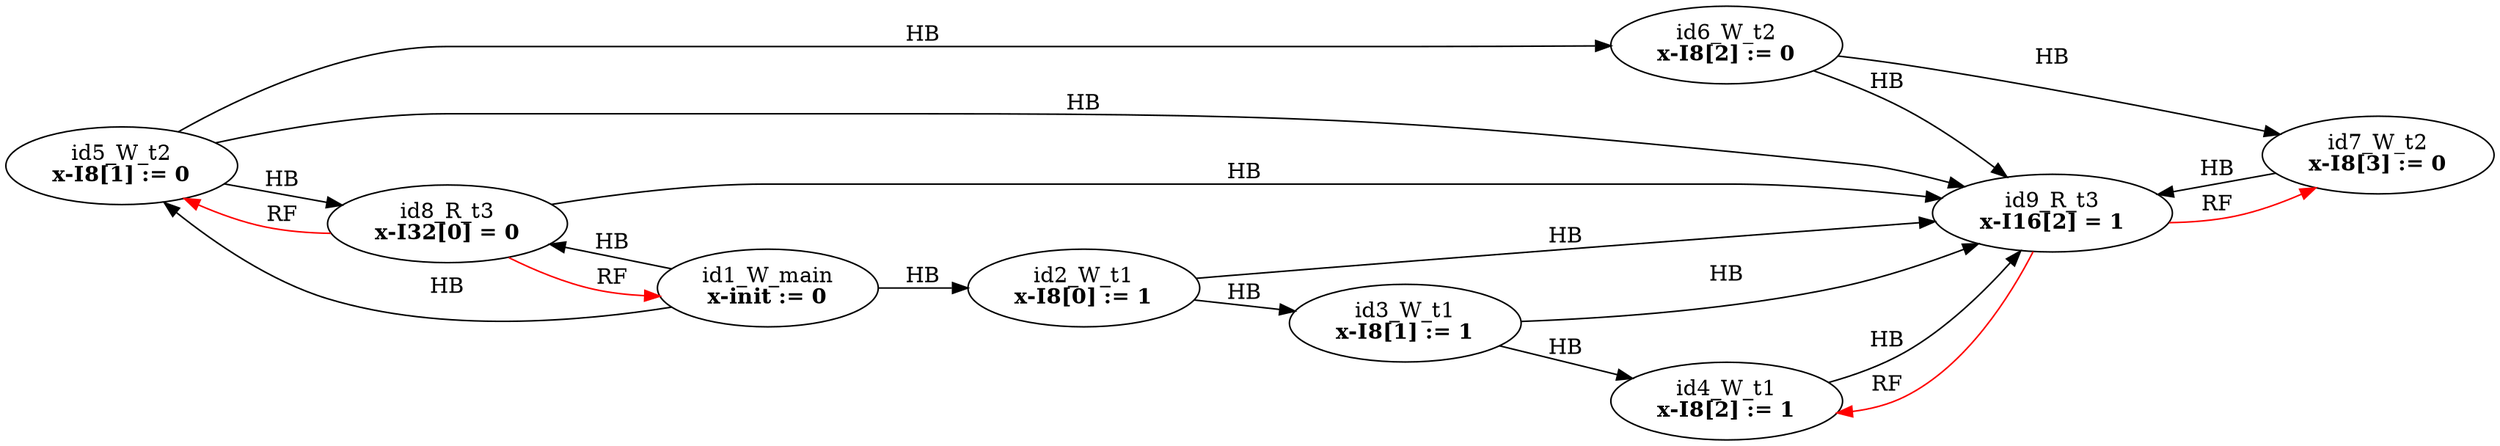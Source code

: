digraph memory_model {
rankdir=LR;
splines=true; esep=0.5;
id2_W_t1 -> id3_W_t1 [label = "HB", color="black"];
id3_W_t1 -> id4_W_t1 [label = "HB", color="black"];
id5_W_t2 -> id6_W_t2 [label = "HB", color="black"];
id6_W_t2 -> id7_W_t2 [label = "HB", color="black"];
id8_R_t3 -> id9_R_t3 [label = "HB", color="black"];
id1_W_main -> id2_W_t1 [label = "HB", color="black"];
id1_W_main -> id5_W_t2 [label = "HB", color="black"];
id1_W_main -> id8_R_t3 [label = "HB", color="black"];
id2_W_t1 -> id9_R_t3 [label = "HB", color="black"];
id3_W_t1 -> id9_R_t3 [label = "HB", color="black"];
id4_W_t1 -> id9_R_t3 [label = "HB", color="black"];
id5_W_t2 -> id8_R_t3 [label = "HB", color="black"];
id5_W_t2 -> id9_R_t3 [label = "HB", color="black"];
id6_W_t2 -> id9_R_t3 [label = "HB", color="black"];
id7_W_t2 -> id9_R_t3 [label = "HB", color="black"];
id8_R_t3 -> id1_W_main [label = "RF", color="red"];
id8_R_t3 -> id5_W_t2 [label = "RF", color="red"];
id9_R_t3 -> id4_W_t1 [label = "RF", color="red"];
id9_R_t3 -> id7_W_t2 [label = "RF", color="red"];
id1_W_main [label=<id1_W_main<br/><B>x-init := 0</B>>, pos="5.0,6!"]
id2_W_t1 [label=<id2_W_t1<br/><B>x-I8[0] := 1</B>>, pos="0,4!"]
id3_W_t1 [label=<id3_W_t1<br/><B>x-I8[1] := 1</B>>, pos="0,2!"]
id4_W_t1 [label=<id4_W_t1<br/><B>x-I8[2] := 1</B>>, pos="0,0!"]
id5_W_t2 [label=<id5_W_t2<br/><B>x-I8[1] := 0</B>>, pos="5,4!"]
id6_W_t2 [label=<id6_W_t2<br/><B>x-I8[2] := 0</B>>, pos="5,2!"]
id7_W_t2 [label=<id7_W_t2<br/><B>x-I8[3] := 0</B>>, pos="5,0!"]
id8_R_t3 [label=<id8_R_t3<br/><B>x-I32[0] = 0</B>>, pos="10,4!"]
id9_R_t3 [label=<id9_R_t3<br/><B>x-I16[2] = 1</B>>, pos="10,2!"]
}